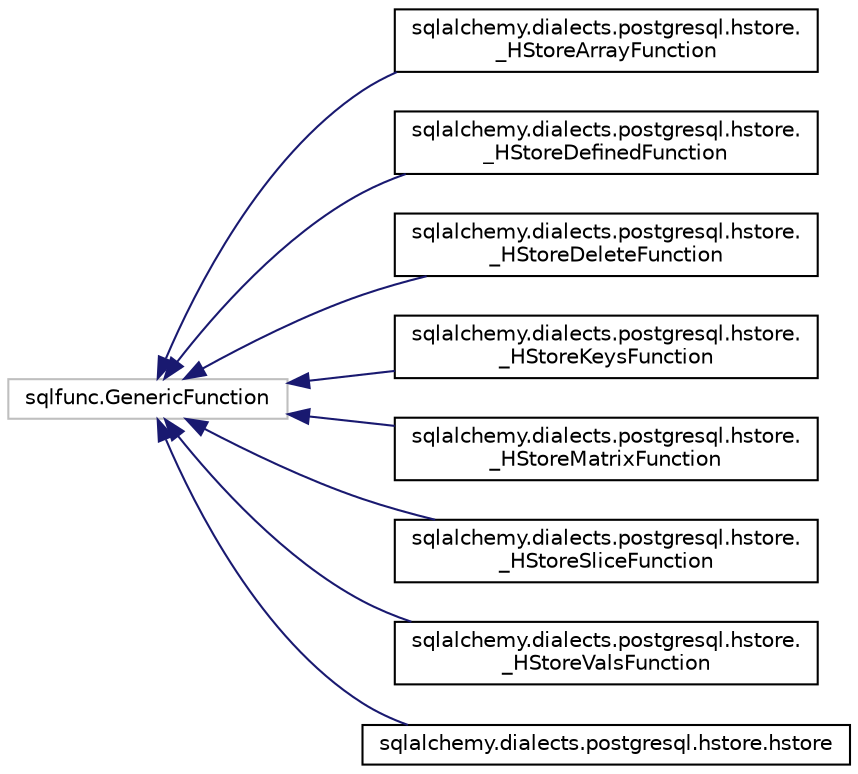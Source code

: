 digraph "Graphical Class Hierarchy"
{
 // LATEX_PDF_SIZE
  edge [fontname="Helvetica",fontsize="10",labelfontname="Helvetica",labelfontsize="10"];
  node [fontname="Helvetica",fontsize="10",shape=record];
  rankdir="LR";
  Node6400 [label="sqlfunc.GenericFunction",height=0.2,width=0.4,color="grey75", fillcolor="white", style="filled",tooltip=" "];
  Node6400 -> Node0 [dir="back",color="midnightblue",fontsize="10",style="solid",fontname="Helvetica"];
  Node0 [label="sqlalchemy.dialects.postgresql.hstore.\l_HStoreArrayFunction",height=0.2,width=0.4,color="black", fillcolor="white", style="filled",URL="$classsqlalchemy_1_1dialects_1_1postgresql_1_1hstore_1_1__HStoreArrayFunction.html",tooltip=" "];
  Node6400 -> Node6402 [dir="back",color="midnightblue",fontsize="10",style="solid",fontname="Helvetica"];
  Node6402 [label="sqlalchemy.dialects.postgresql.hstore.\l_HStoreDefinedFunction",height=0.2,width=0.4,color="black", fillcolor="white", style="filled",URL="$classsqlalchemy_1_1dialects_1_1postgresql_1_1hstore_1_1__HStoreDefinedFunction.html",tooltip=" "];
  Node6400 -> Node6403 [dir="back",color="midnightblue",fontsize="10",style="solid",fontname="Helvetica"];
  Node6403 [label="sqlalchemy.dialects.postgresql.hstore.\l_HStoreDeleteFunction",height=0.2,width=0.4,color="black", fillcolor="white", style="filled",URL="$classsqlalchemy_1_1dialects_1_1postgresql_1_1hstore_1_1__HStoreDeleteFunction.html",tooltip=" "];
  Node6400 -> Node6404 [dir="back",color="midnightblue",fontsize="10",style="solid",fontname="Helvetica"];
  Node6404 [label="sqlalchemy.dialects.postgresql.hstore.\l_HStoreKeysFunction",height=0.2,width=0.4,color="black", fillcolor="white", style="filled",URL="$classsqlalchemy_1_1dialects_1_1postgresql_1_1hstore_1_1__HStoreKeysFunction.html",tooltip=" "];
  Node6400 -> Node6405 [dir="back",color="midnightblue",fontsize="10",style="solid",fontname="Helvetica"];
  Node6405 [label="sqlalchemy.dialects.postgresql.hstore.\l_HStoreMatrixFunction",height=0.2,width=0.4,color="black", fillcolor="white", style="filled",URL="$classsqlalchemy_1_1dialects_1_1postgresql_1_1hstore_1_1__HStoreMatrixFunction.html",tooltip=" "];
  Node6400 -> Node6406 [dir="back",color="midnightblue",fontsize="10",style="solid",fontname="Helvetica"];
  Node6406 [label="sqlalchemy.dialects.postgresql.hstore.\l_HStoreSliceFunction",height=0.2,width=0.4,color="black", fillcolor="white", style="filled",URL="$classsqlalchemy_1_1dialects_1_1postgresql_1_1hstore_1_1__HStoreSliceFunction.html",tooltip=" "];
  Node6400 -> Node6407 [dir="back",color="midnightblue",fontsize="10",style="solid",fontname="Helvetica"];
  Node6407 [label="sqlalchemy.dialects.postgresql.hstore.\l_HStoreValsFunction",height=0.2,width=0.4,color="black", fillcolor="white", style="filled",URL="$classsqlalchemy_1_1dialects_1_1postgresql_1_1hstore_1_1__HStoreValsFunction.html",tooltip=" "];
  Node6400 -> Node6408 [dir="back",color="midnightblue",fontsize="10",style="solid",fontname="Helvetica"];
  Node6408 [label="sqlalchemy.dialects.postgresql.hstore.hstore",height=0.2,width=0.4,color="black", fillcolor="white", style="filled",URL="$classsqlalchemy_1_1dialects_1_1postgresql_1_1hstore_1_1hstore.html",tooltip=" "];
}
